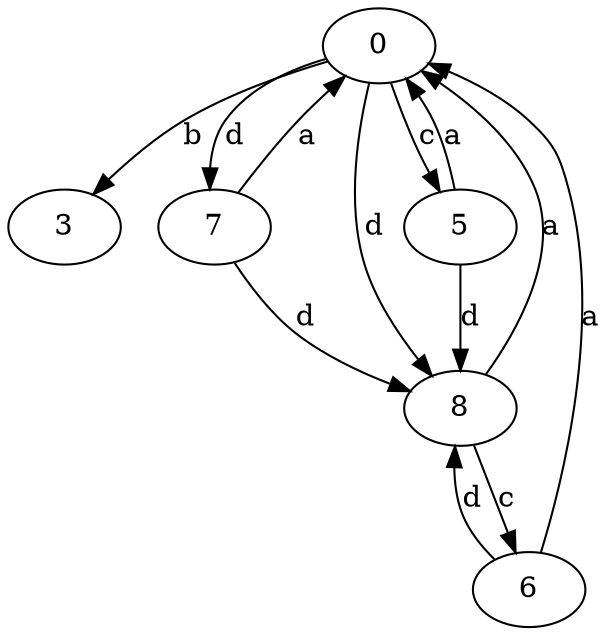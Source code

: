 strict digraph  {
0;
3;
5;
6;
7;
8;
0 -> 3  [label=b];
0 -> 5  [label=c];
0 -> 7  [label=d];
0 -> 8  [label=d];
5 -> 0  [label=a];
5 -> 8  [label=d];
6 -> 0  [label=a];
6 -> 8  [label=d];
7 -> 0  [label=a];
7 -> 8  [label=d];
8 -> 0  [label=a];
8 -> 6  [label=c];
}

